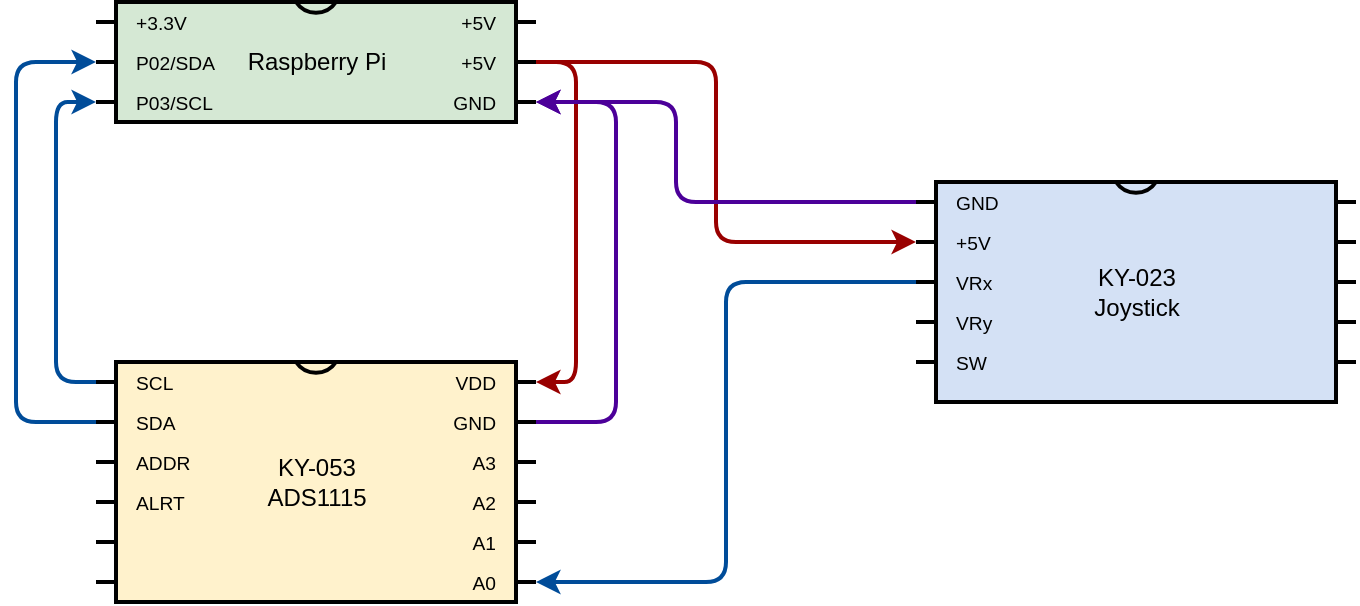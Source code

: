 <mxfile version="14.5.4" type="device"><diagram id="WWkg4ObB86523RtAIYG7" name="Page-1"><mxGraphModel dx="2042" dy="1115" grid="1" gridSize="10" guides="1" tooltips="1" connect="1" arrows="1" fold="1" page="0" pageScale="1" pageWidth="827" pageHeight="1169" math="0" shadow="0"><root><mxCell id="0"/><mxCell id="1" parent="0"/><mxCell id="zwzCWXCpQC2r394w5U5q-6" style="edgeStyle=orthogonalEdgeStyle;rounded=1;orthogonalLoop=1;jettySize=auto;html=1;exitX=1;exitY=0;exitDx=0;exitDy=30;exitPerimeter=0;entryX=1;entryY=0;entryDx=0;entryDy=10;entryPerimeter=0;startArrow=none;startFill=0;endArrow=classic;endFill=1;strokeWidth=2;strokeColor=#990000;" parent="1" source="zwzCWXCpQC2r394w5U5q-1" target="zwzCWXCpQC2r394w5U5q-2" edge="1"><mxGeometry relative="1" as="geometry"/></mxCell><mxCell id="zwzCWXCpQC2r394w5U5q-8" style="edgeStyle=orthogonalEdgeStyle;rounded=1;orthogonalLoop=1;jettySize=auto;html=1;exitX=1;exitY=0;exitDx=0;exitDy=30;exitPerimeter=0;entryX=0;entryY=0;entryDx=0;entryDy=30;entryPerimeter=0;startArrow=none;startFill=0;endArrow=classic;endFill=1;strokeWidth=2;strokeColor=#990000;" parent="1" source="zwzCWXCpQC2r394w5U5q-1" target="zwzCWXCpQC2r394w5U5q-3" edge="1"><mxGeometry relative="1" as="geometry"><Array as="points"><mxPoint x="380" y="290"/><mxPoint x="380" y="380"/></Array></mxGeometry></mxCell><mxCell id="zwzCWXCpQC2r394w5U5q-1" value="Raspberry Pi" style="shadow=0;dashed=0;align=center;html=1;strokeWidth=2;shape=mxgraph.electrical.logic_gates.dual_inline_ic;labelNames=+3.3V,P02/SDA,P03/SCL,GND,+5V,+5V;pinSpacing=20;labelCount=6;pinLabelType=cust;fillColor=#d5e8d4;" parent="1" vertex="1"><mxGeometry x="70" y="260" width="220" height="60" as="geometry"/></mxCell><mxCell id="zwzCWXCpQC2r394w5U5q-4" style="edgeStyle=orthogonalEdgeStyle;rounded=1;orthogonalLoop=1;jettySize=auto;html=1;exitX=1;exitY=0;exitDx=0;exitDy=30;exitPerimeter=0;entryX=1;entryY=0;entryDx=0;entryDy=50;entryPerimeter=0;strokeWidth=2;endArrow=classic;endFill=1;strokeColor=#4C0099;" parent="1" source="zwzCWXCpQC2r394w5U5q-2" target="zwzCWXCpQC2r394w5U5q-1" edge="1"><mxGeometry relative="1" as="geometry"><Array as="points"><mxPoint x="330" y="470"/><mxPoint x="330" y="310"/></Array></mxGeometry></mxCell><mxCell id="zwzCWXCpQC2r394w5U5q-10" style="edgeStyle=orthogonalEdgeStyle;rounded=1;orthogonalLoop=1;jettySize=auto;html=1;exitX=0;exitY=0;exitDx=0;exitDy=30;exitPerimeter=0;entryX=0;entryY=0;entryDx=0;entryDy=30;entryPerimeter=0;startArrow=none;startFill=0;endArrow=classic;endFill=1;strokeColor=#004C99;strokeWidth=2;" parent="1" source="zwzCWXCpQC2r394w5U5q-2" target="zwzCWXCpQC2r394w5U5q-1" edge="1"><mxGeometry relative="1" as="geometry"><Array as="points"><mxPoint x="30" y="470"/><mxPoint x="30" y="290"/></Array></mxGeometry></mxCell><mxCell id="zwzCWXCpQC2r394w5U5q-11" style="edgeStyle=orthogonalEdgeStyle;rounded=1;orthogonalLoop=1;jettySize=auto;html=1;exitX=0;exitY=0;exitDx=0;exitDy=10;exitPerimeter=0;entryX=0;entryY=0;entryDx=0;entryDy=50;entryPerimeter=0;startArrow=none;startFill=0;endArrow=classic;endFill=1;strokeColor=#004C99;strokeWidth=2;" parent="1" source="zwzCWXCpQC2r394w5U5q-2" target="zwzCWXCpQC2r394w5U5q-1" edge="1"><mxGeometry relative="1" as="geometry"/></mxCell><mxCell id="zwzCWXCpQC2r394w5U5q-2" value="&lt;div&gt;KY-053&lt;br&gt;&lt;/div&gt;&lt;div&gt;ADS1115&lt;/div&gt;" style="shadow=0;dashed=0;align=center;html=1;strokeWidth=2;shape=mxgraph.electrical.logic_gates.dual_inline_ic;labelNames=SCL,SDA,ADDR,ALRT,,,A0,A1,A2,A3,GND,VDD;labelCount=12;pinLabelType=cust;fillColor=#FFF2CC;" parent="1" vertex="1"><mxGeometry x="70" y="440" width="220" height="120" as="geometry"/></mxCell><mxCell id="zwzCWXCpQC2r394w5U5q-7" style="edgeStyle=orthogonalEdgeStyle;rounded=1;orthogonalLoop=1;jettySize=auto;html=1;exitX=0;exitY=0;exitDx=0;exitDy=10;exitPerimeter=0;entryX=1;entryY=0;entryDx=0;entryDy=50;entryPerimeter=0;startArrow=none;startFill=0;endArrow=classic;endFill=1;strokeColor=#4C0099;strokeWidth=2;" parent="1" source="zwzCWXCpQC2r394w5U5q-3" target="zwzCWXCpQC2r394w5U5q-1" edge="1"><mxGeometry relative="1" as="geometry"><Array as="points"><mxPoint x="360" y="360"/><mxPoint x="360" y="310"/></Array></mxGeometry></mxCell><mxCell id="zwzCWXCpQC2r394w5U5q-9" style="edgeStyle=orthogonalEdgeStyle;rounded=1;orthogonalLoop=1;jettySize=auto;html=1;exitX=0;exitY=0;exitDx=0;exitDy=50;exitPerimeter=0;entryX=1;entryY=0;entryDx=0;entryDy=110;entryPerimeter=0;startArrow=none;startFill=0;endArrow=classic;endFill=1;strokeWidth=2;strokeColor=#004C99;" parent="1" source="zwzCWXCpQC2r394w5U5q-3" target="zwzCWXCpQC2r394w5U5q-2" edge="1"><mxGeometry relative="1" as="geometry"/></mxCell><mxCell id="zwzCWXCpQC2r394w5U5q-3" value="&lt;div&gt;KY-023&lt;br&gt;&lt;/div&gt;&lt;div&gt;Joystick&lt;/div&gt;" style="shadow=0;dashed=0;align=center;html=1;strokeWidth=2;shape=mxgraph.electrical.logic_gates.dual_inline_ic;labelNames=GND,+5V,VRx,VRy,SW,,,,,,,;labelCount=12;pinLabelType=cust;fillColor=#D4E1F5;" parent="1" vertex="1"><mxGeometry x="480" y="350" width="220" height="110" as="geometry"/></mxCell></root></mxGraphModel></diagram></mxfile>